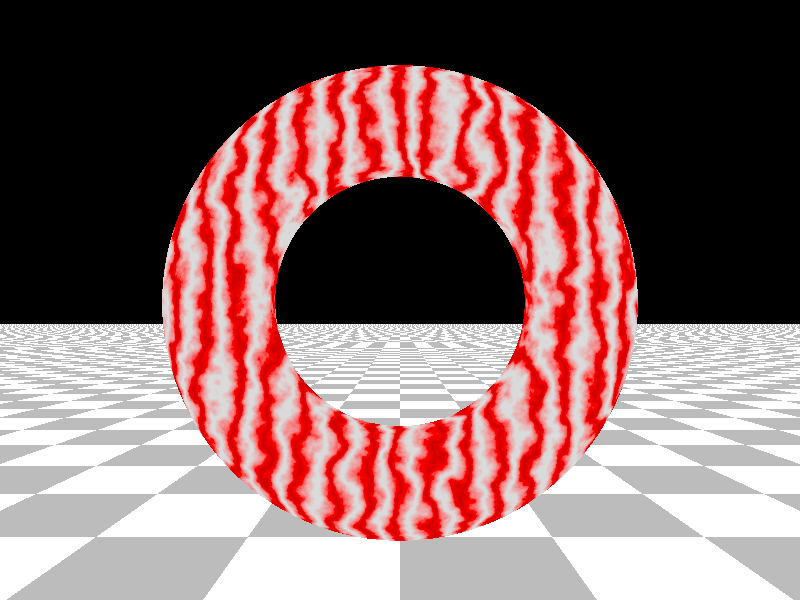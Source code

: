 // ==== Standard POV-Ray Includes ====
#include "colors.inc"	  // Standard Color definitions
#include "textures.inc"	  // Standard Texture definitions
#include "functions.inc"  // internal functions usable in user defined functions



// An infinite planar surface
// plane {<A, B, C>, D } where: A*x + B*y + C*z = D
plane {
        y, // <X Y Z> unit surface normal, vector points "away from surface"
        0.0 // distance from the origin in the direction of the surface normal
        hollow off // has an inside pigment?
        pigment
        {
                checker
                color White,
                color rgb<0.5,0.5,0.5>,
        }     
        finish
        {
                ambient 0.3
                diffuse 1.0
                reflection 0.3
        }
        scale 5
}  

// create a regular point light source
light_source {
  0*x                  // light's position (translated below)
  color rgb <1,1,1>    // light's color

  area_light
  <10, 0, 0> <0, 0, 10> // lights spread out across this distance (x * z)
  6, 6                // total number of lights in grid (4x*4z = 16 lights)
  adaptive 0          // 0,1,2,3...
  jitter              // adds random softening of light
  circular            // make the shape of the light circular
  translate <-20, 50, -60>
}                         

fog {
  fog_type   2 // ground fog
  distance   60
  color      Black
  fog_offset 0.1
  fog_alt    10
  turbulence 0
}              
                      
#declare torus_size = 6;   

#declare y_center = torus_size * 1.3;


  // spin the torus around the X axis, as "clock" goes from 0 to 1
  // the torus will rotate one complete 360 degree revolution.
  // Note that the texture is put on BEFORE we rotate so it rotates too.
  torus 
  { 
        1, 0.3    
        scale torus_size 
        pigment 
        {              
                // pattern for use in texture/pigment/normal/density
                // similar to gradient, gives a nice marble with turbulence
                marble           // create a marble-like texture
                //marble 0.5     // for use with normal{} (0...1 or more)
                color_map {
                  //  [ END_VAL color red R green G blue B filter F transmit T]
                  [ 0.1  color White*0.7 ]
                  [ 0.7  color Red ]
                  [ 1.0  color Red*0.6 ]
                } // color_map  
                turbulence 0.5
        }                     
        finish
        {
                diffuse 1
                ambient 0
                phong 1
                reflection 0.5
        }
        rotate x*90  
        rotate clock*y*360
        rotate clock*x*360*2
        rotate clock*z*360*3
        translate y*(y_center)
        
  } // torus
  
              
              
// perspective (default) camera
camera {
  location  <0.0, 7.0, -20.0>
  look_at   <0.0, y_center,  0.0>
  right     x*image_width/image_height
}
              